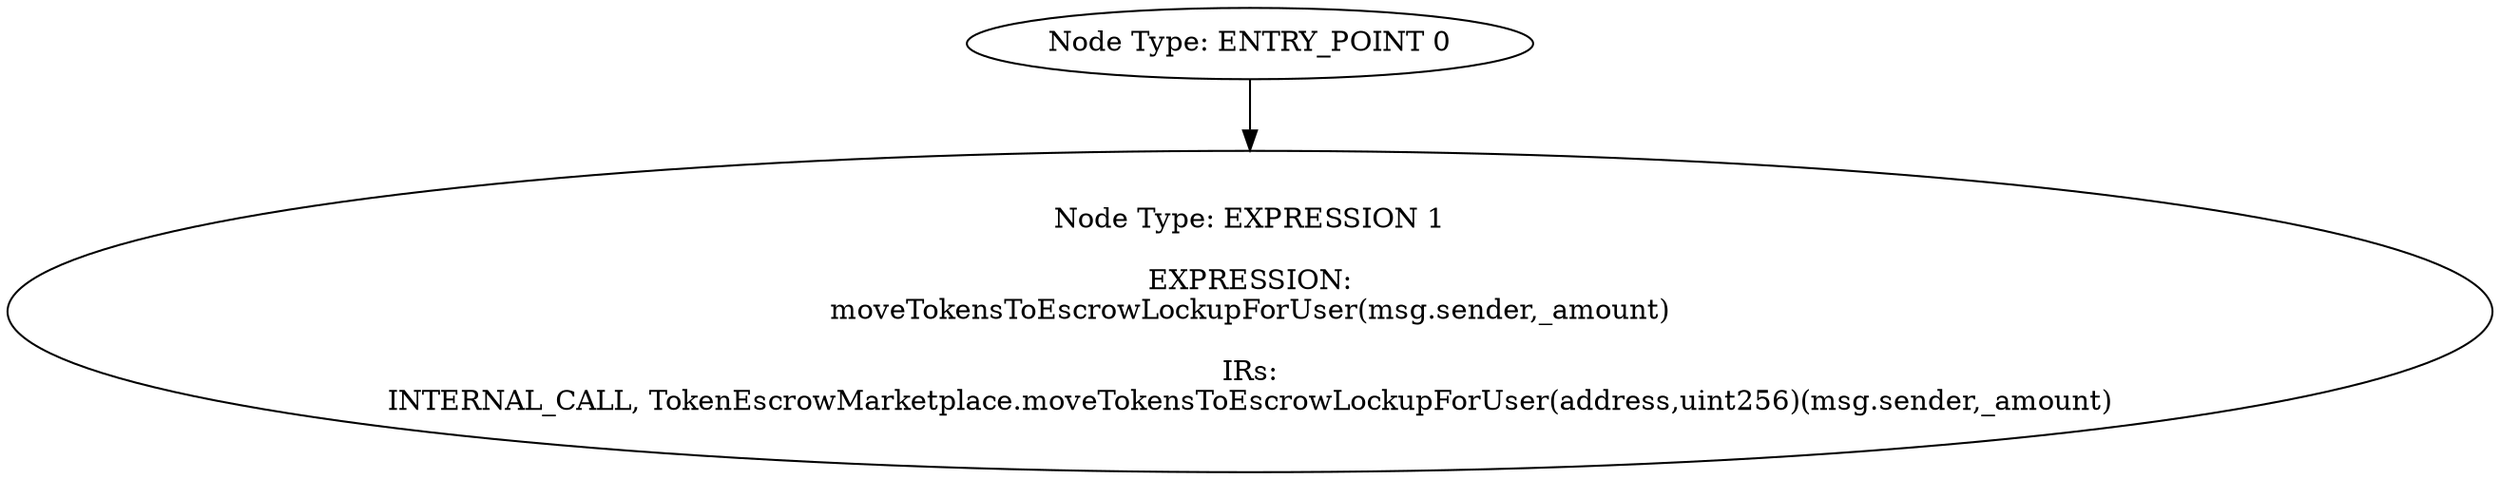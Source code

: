 digraph{
0[label="Node Type: ENTRY_POINT 0
"];
0->1;
1[label="Node Type: EXPRESSION 1

EXPRESSION:
moveTokensToEscrowLockupForUser(msg.sender,_amount)

IRs:
INTERNAL_CALL, TokenEscrowMarketplace.moveTokensToEscrowLockupForUser(address,uint256)(msg.sender,_amount)"];
}
